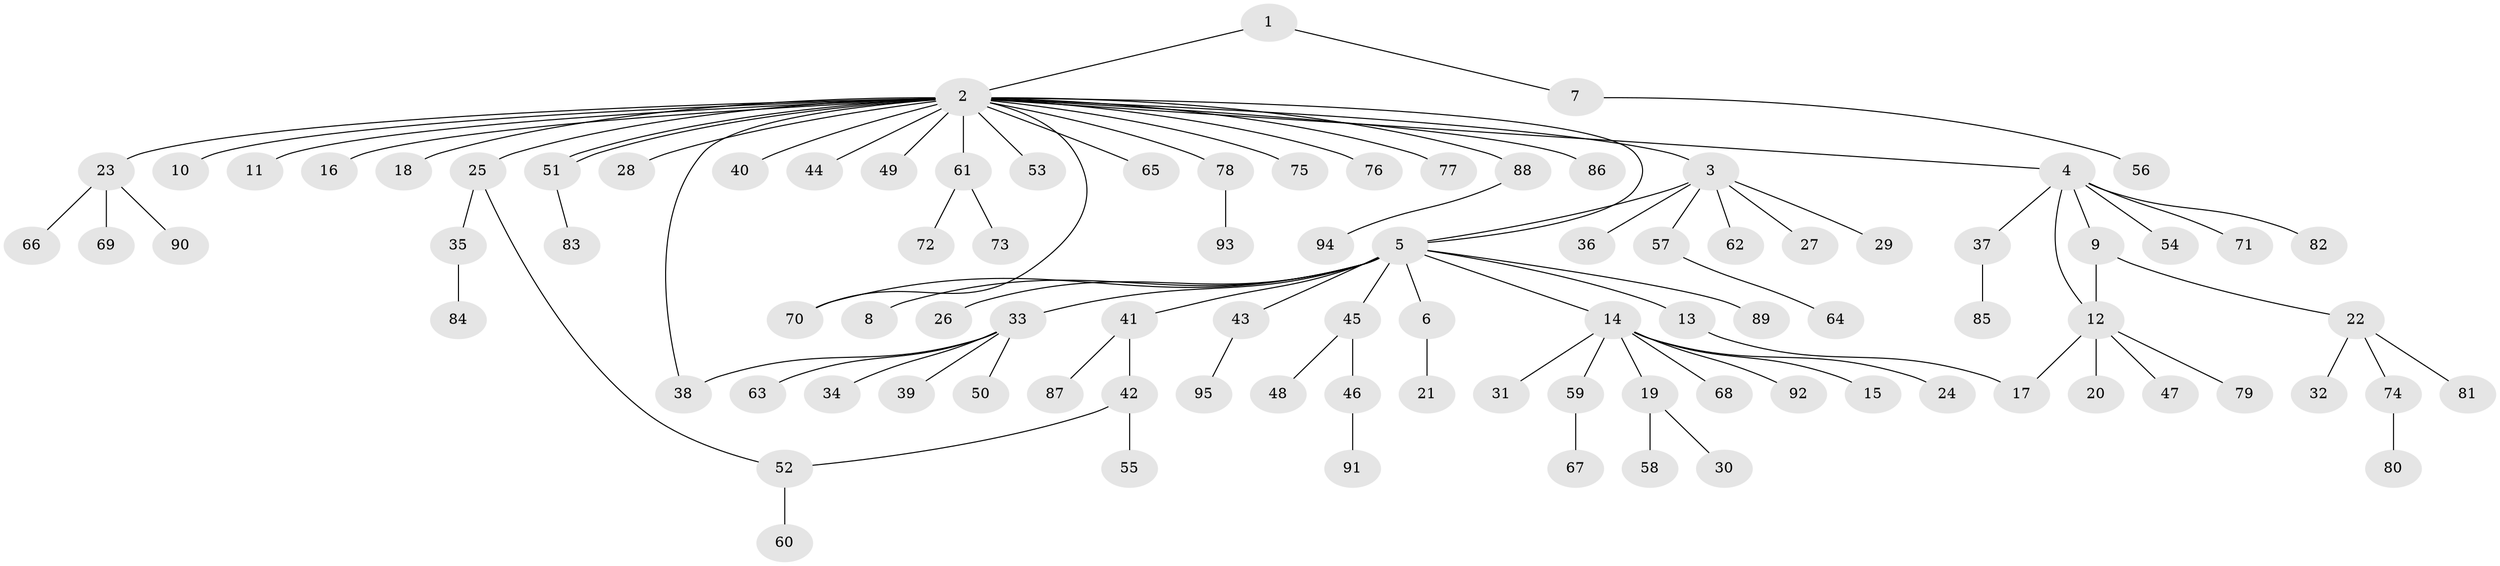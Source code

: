 // coarse degree distribution, {1: 0.6875, 4: 0.041666666666666664, 2: 0.14583333333333334, 5: 0.0625, 3: 0.020833333333333332, 10: 0.020833333333333332, 23: 0.020833333333333332}
// Generated by graph-tools (version 1.1) at 2025/36/03/04/25 23:36:40]
// undirected, 95 vertices, 101 edges
graph export_dot {
  node [color=gray90,style=filled];
  1;
  2;
  3;
  4;
  5;
  6;
  7;
  8;
  9;
  10;
  11;
  12;
  13;
  14;
  15;
  16;
  17;
  18;
  19;
  20;
  21;
  22;
  23;
  24;
  25;
  26;
  27;
  28;
  29;
  30;
  31;
  32;
  33;
  34;
  35;
  36;
  37;
  38;
  39;
  40;
  41;
  42;
  43;
  44;
  45;
  46;
  47;
  48;
  49;
  50;
  51;
  52;
  53;
  54;
  55;
  56;
  57;
  58;
  59;
  60;
  61;
  62;
  63;
  64;
  65;
  66;
  67;
  68;
  69;
  70;
  71;
  72;
  73;
  74;
  75;
  76;
  77;
  78;
  79;
  80;
  81;
  82;
  83;
  84;
  85;
  86;
  87;
  88;
  89;
  90;
  91;
  92;
  93;
  94;
  95;
  1 -- 2;
  1 -- 7;
  2 -- 3;
  2 -- 4;
  2 -- 5;
  2 -- 10;
  2 -- 11;
  2 -- 16;
  2 -- 18;
  2 -- 23;
  2 -- 25;
  2 -- 28;
  2 -- 38;
  2 -- 40;
  2 -- 44;
  2 -- 49;
  2 -- 51;
  2 -- 51;
  2 -- 53;
  2 -- 61;
  2 -- 65;
  2 -- 70;
  2 -- 75;
  2 -- 76;
  2 -- 77;
  2 -- 78;
  2 -- 86;
  2 -- 88;
  3 -- 5;
  3 -- 27;
  3 -- 29;
  3 -- 36;
  3 -- 57;
  3 -- 62;
  4 -- 9;
  4 -- 12;
  4 -- 37;
  4 -- 54;
  4 -- 71;
  4 -- 82;
  5 -- 6;
  5 -- 8;
  5 -- 13;
  5 -- 14;
  5 -- 26;
  5 -- 33;
  5 -- 41;
  5 -- 43;
  5 -- 45;
  5 -- 70;
  5 -- 89;
  6 -- 21;
  7 -- 56;
  9 -- 12;
  9 -- 22;
  12 -- 17;
  12 -- 20;
  12 -- 47;
  12 -- 79;
  13 -- 17;
  14 -- 15;
  14 -- 19;
  14 -- 24;
  14 -- 31;
  14 -- 59;
  14 -- 68;
  14 -- 92;
  19 -- 30;
  19 -- 58;
  22 -- 32;
  22 -- 74;
  22 -- 81;
  23 -- 66;
  23 -- 69;
  23 -- 90;
  25 -- 35;
  25 -- 52;
  33 -- 34;
  33 -- 38;
  33 -- 39;
  33 -- 50;
  33 -- 63;
  35 -- 84;
  37 -- 85;
  41 -- 42;
  41 -- 87;
  42 -- 52;
  42 -- 55;
  43 -- 95;
  45 -- 46;
  45 -- 48;
  46 -- 91;
  51 -- 83;
  52 -- 60;
  57 -- 64;
  59 -- 67;
  61 -- 72;
  61 -- 73;
  74 -- 80;
  78 -- 93;
  88 -- 94;
}
